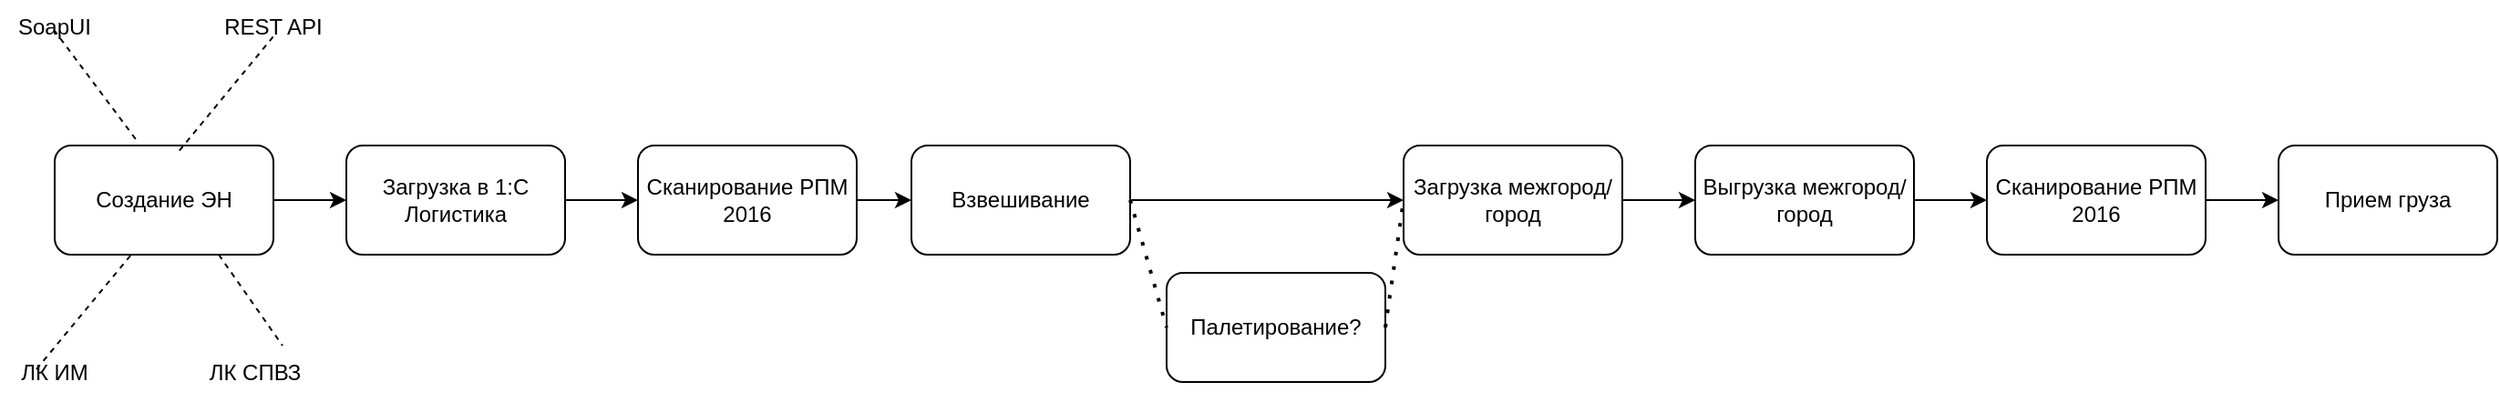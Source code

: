 <mxfile version="24.7.3" type="github">
  <diagram name="Страница — 1" id="iSsBPGG0f2yRafziYpQm">
    <mxGraphModel dx="1050" dy="618" grid="1" gridSize="10" guides="1" tooltips="1" connect="1" arrows="1" fold="1" page="1" pageScale="1" pageWidth="827" pageHeight="1169" math="0" shadow="0">
      <root>
        <mxCell id="0" />
        <mxCell id="1" parent="0" />
        <mxCell id="PfJrxKivXBuoq65aWgN6-1" value="Создание ЭН" style="rounded=1;whiteSpace=wrap;html=1;" vertex="1" parent="1">
          <mxGeometry x="80" y="100" width="120" height="60" as="geometry" />
        </mxCell>
        <mxCell id="PfJrxKivXBuoq65aWgN6-2" value="SoapUI" style="text;html=1;align=center;verticalAlign=middle;whiteSpace=wrap;rounded=0;" vertex="1" parent="1">
          <mxGeometry x="50" y="20" width="60" height="30" as="geometry" />
        </mxCell>
        <mxCell id="PfJrxKivXBuoq65aWgN6-4" value="REST API" style="text;html=1;align=center;verticalAlign=middle;whiteSpace=wrap;rounded=0;" vertex="1" parent="1">
          <mxGeometry x="170" y="20" width="60" height="30" as="geometry" />
        </mxCell>
        <mxCell id="PfJrxKivXBuoq65aWgN6-5" value="ЛК ИМ" style="text;html=1;align=center;verticalAlign=middle;whiteSpace=wrap;rounded=0;" vertex="1" parent="1">
          <mxGeometry x="50" y="210" width="60" height="30" as="geometry" />
        </mxCell>
        <mxCell id="PfJrxKivXBuoq65aWgN6-6" value="ЛК СПВЗ" style="text;html=1;align=center;verticalAlign=middle;whiteSpace=wrap;rounded=0;" vertex="1" parent="1">
          <mxGeometry x="160" y="210" width="60" height="30" as="geometry" />
        </mxCell>
        <mxCell id="PfJrxKivXBuoq65aWgN6-7" value="Загрузка в 1:С Логистика" style="rounded=1;whiteSpace=wrap;html=1;" vertex="1" parent="1">
          <mxGeometry x="240" y="100" width="120" height="60" as="geometry" />
        </mxCell>
        <mxCell id="PfJrxKivXBuoq65aWgN6-8" value="Сканирование РПМ 2016" style="rounded=1;whiteSpace=wrap;html=1;" vertex="1" parent="1">
          <mxGeometry x="400" y="100" width="120" height="60" as="geometry" />
        </mxCell>
        <mxCell id="PfJrxKivXBuoq65aWgN6-9" value="Загрузка межгород/город" style="rounded=1;whiteSpace=wrap;html=1;" vertex="1" parent="1">
          <mxGeometry x="820" y="100" width="120" height="60" as="geometry" />
        </mxCell>
        <mxCell id="PfJrxKivXBuoq65aWgN6-10" value="Прием груза" style="rounded=1;whiteSpace=wrap;html=1;" vertex="1" parent="1">
          <mxGeometry x="1300" y="100" width="120" height="60" as="geometry" />
        </mxCell>
        <mxCell id="PfJrxKivXBuoq65aWgN6-11" value="Взвешивание" style="rounded=1;whiteSpace=wrap;html=1;" vertex="1" parent="1">
          <mxGeometry x="550" y="100" width="120" height="60" as="geometry" />
        </mxCell>
        <mxCell id="PfJrxKivXBuoq65aWgN6-12" value="Выгрузка межгород/город" style="rounded=1;whiteSpace=wrap;html=1;" vertex="1" parent="1">
          <mxGeometry x="980" y="100" width="120" height="60" as="geometry" />
        </mxCell>
        <mxCell id="PfJrxKivXBuoq65aWgN6-13" value="Палетирование?" style="rounded=1;whiteSpace=wrap;html=1;" vertex="1" parent="1">
          <mxGeometry x="690" y="170" width="120" height="60" as="geometry" />
        </mxCell>
        <mxCell id="PfJrxKivXBuoq65aWgN6-14" value="" style="endArrow=none;dashed=1;html=1;rounded=0;exitX=0.57;exitY=0.047;exitDx=0;exitDy=0;exitPerimeter=0;" edge="1" parent="1" source="PfJrxKivXBuoq65aWgN6-1">
          <mxGeometry width="50" height="50" relative="1" as="geometry">
            <mxPoint x="150" y="90" as="sourcePoint" />
            <mxPoint x="200" y="40" as="targetPoint" />
          </mxGeometry>
        </mxCell>
        <mxCell id="PfJrxKivXBuoq65aWgN6-15" value="" style="endArrow=none;dashed=1;html=1;rounded=0;exitX=0.37;exitY=-0.06;exitDx=0;exitDy=0;exitPerimeter=0;" edge="1" parent="1" source="PfJrxKivXBuoq65aWgN6-1">
          <mxGeometry width="50" height="50" relative="1" as="geometry">
            <mxPoint x="28" y="100" as="sourcePoint" />
            <mxPoint x="80" y="37" as="targetPoint" />
          </mxGeometry>
        </mxCell>
        <mxCell id="PfJrxKivXBuoq65aWgN6-16" value="" style="endArrow=none;dashed=1;html=1;rounded=0;exitX=0.57;exitY=0.047;exitDx=0;exitDy=0;exitPerimeter=0;" edge="1" parent="1">
          <mxGeometry width="50" height="50" relative="1" as="geometry">
            <mxPoint x="70" y="223" as="sourcePoint" />
            <mxPoint x="122" y="160" as="targetPoint" />
          </mxGeometry>
        </mxCell>
        <mxCell id="PfJrxKivXBuoq65aWgN6-17" value="" style="endArrow=none;dashed=1;html=1;rounded=0;exitX=0.75;exitY=1;exitDx=0;exitDy=0;entryX=0.75;entryY=0;entryDx=0;entryDy=0;" edge="1" parent="1" source="PfJrxKivXBuoq65aWgN6-1" target="PfJrxKivXBuoq65aWgN6-6">
          <mxGeometry width="50" height="50" relative="1" as="geometry">
            <mxPoint x="178" y="133" as="sourcePoint" />
            <mxPoint x="230" y="70" as="targetPoint" />
          </mxGeometry>
        </mxCell>
        <mxCell id="PfJrxKivXBuoq65aWgN6-18" value="" style="endArrow=classic;html=1;rounded=0;exitX=1;exitY=0.5;exitDx=0;exitDy=0;entryX=0;entryY=0.5;entryDx=0;entryDy=0;" edge="1" parent="1" source="PfJrxKivXBuoq65aWgN6-1" target="PfJrxKivXBuoq65aWgN6-7">
          <mxGeometry width="50" height="50" relative="1" as="geometry">
            <mxPoint x="240" y="350" as="sourcePoint" />
            <mxPoint x="290" y="300" as="targetPoint" />
          </mxGeometry>
        </mxCell>
        <mxCell id="PfJrxKivXBuoq65aWgN6-19" value="" style="endArrow=classic;html=1;rounded=0;exitX=1;exitY=0.5;exitDx=0;exitDy=0;entryX=0;entryY=0.5;entryDx=0;entryDy=0;" edge="1" parent="1" source="PfJrxKivXBuoq65aWgN6-7" target="PfJrxKivXBuoq65aWgN6-8">
          <mxGeometry width="50" height="50" relative="1" as="geometry">
            <mxPoint x="360" y="140" as="sourcePoint" />
            <mxPoint x="410" y="90" as="targetPoint" />
          </mxGeometry>
        </mxCell>
        <mxCell id="PfJrxKivXBuoq65aWgN6-20" value="" style="endArrow=classic;html=1;rounded=0;entryX=0;entryY=0.5;entryDx=0;entryDy=0;" edge="1" parent="1" target="PfJrxKivXBuoq65aWgN6-11">
          <mxGeometry width="50" height="50" relative="1" as="geometry">
            <mxPoint x="520" y="130" as="sourcePoint" />
            <mxPoint x="570" y="80" as="targetPoint" />
          </mxGeometry>
        </mxCell>
        <mxCell id="PfJrxKivXBuoq65aWgN6-21" value="" style="endArrow=none;dashed=1;html=1;dashPattern=1 3;strokeWidth=2;rounded=0;entryX=0;entryY=0.5;entryDx=0;entryDy=0;exitX=1;exitY=0.5;exitDx=0;exitDy=0;" edge="1" parent="1" source="PfJrxKivXBuoq65aWgN6-11" target="PfJrxKivXBuoq65aWgN6-13">
          <mxGeometry width="50" height="50" relative="1" as="geometry">
            <mxPoint x="580" y="290" as="sourcePoint" />
            <mxPoint x="630" y="240" as="targetPoint" />
          </mxGeometry>
        </mxCell>
        <mxCell id="PfJrxKivXBuoq65aWgN6-22" value="" style="endArrow=classic;html=1;rounded=0;entryX=0;entryY=0.5;entryDx=0;entryDy=0;" edge="1" parent="1" target="PfJrxKivXBuoq65aWgN6-9">
          <mxGeometry width="50" height="50" relative="1" as="geometry">
            <mxPoint x="670" y="130" as="sourcePoint" />
            <mxPoint x="720" y="80" as="targetPoint" />
          </mxGeometry>
        </mxCell>
        <mxCell id="PfJrxKivXBuoq65aWgN6-24" value="" style="endArrow=classic;html=1;rounded=0;entryX=0;entryY=0.5;entryDx=0;entryDy=0;exitX=1;exitY=0.5;exitDx=0;exitDy=0;" edge="1" parent="1" source="PfJrxKivXBuoq65aWgN6-9" target="PfJrxKivXBuoq65aWgN6-12">
          <mxGeometry width="50" height="50" relative="1" as="geometry">
            <mxPoint x="950" y="130" as="sourcePoint" />
            <mxPoint x="1000" y="80" as="targetPoint" />
          </mxGeometry>
        </mxCell>
        <mxCell id="PfJrxKivXBuoq65aWgN6-25" value="" style="endArrow=classic;html=1;rounded=0;exitX=1;exitY=0.5;exitDx=0;exitDy=0;entryX=0;entryY=0.5;entryDx=0;entryDy=0;" edge="1" parent="1" source="PfJrxKivXBuoq65aWgN6-27" target="PfJrxKivXBuoq65aWgN6-10">
          <mxGeometry width="50" height="50" relative="1" as="geometry">
            <mxPoint x="1100" y="230" as="sourcePoint" />
            <mxPoint x="1150" y="180" as="targetPoint" />
          </mxGeometry>
        </mxCell>
        <mxCell id="PfJrxKivXBuoq65aWgN6-26" value="" style="endArrow=none;dashed=1;html=1;dashPattern=1 3;strokeWidth=2;rounded=0;entryX=0;entryY=0.5;entryDx=0;entryDy=0;exitX=1;exitY=0.5;exitDx=0;exitDy=0;" edge="1" parent="1" source="PfJrxKivXBuoq65aWgN6-13" target="PfJrxKivXBuoq65aWgN6-9">
          <mxGeometry width="50" height="50" relative="1" as="geometry">
            <mxPoint x="800" y="170" as="sourcePoint" />
            <mxPoint x="820" y="140" as="targetPoint" />
          </mxGeometry>
        </mxCell>
        <mxCell id="PfJrxKivXBuoq65aWgN6-28" value="" style="endArrow=classic;html=1;rounded=0;exitX=1;exitY=0.5;exitDx=0;exitDy=0;entryX=0;entryY=0.5;entryDx=0;entryDy=0;" edge="1" parent="1" source="PfJrxKivXBuoq65aWgN6-12" target="PfJrxKivXBuoq65aWgN6-27">
          <mxGeometry width="50" height="50" relative="1" as="geometry">
            <mxPoint x="1090" y="130" as="sourcePoint" />
            <mxPoint x="1260" y="130" as="targetPoint" />
          </mxGeometry>
        </mxCell>
        <mxCell id="PfJrxKivXBuoq65aWgN6-27" value="Сканирование РПМ 2016" style="rounded=1;whiteSpace=wrap;html=1;" vertex="1" parent="1">
          <mxGeometry x="1140" y="100" width="120" height="60" as="geometry" />
        </mxCell>
      </root>
    </mxGraphModel>
  </diagram>
</mxfile>
